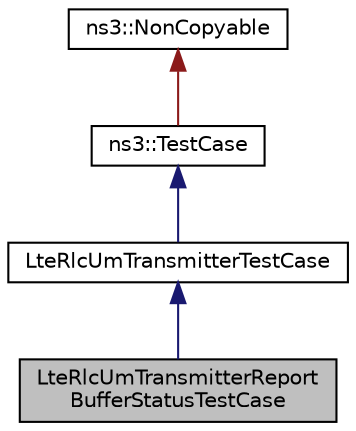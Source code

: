 digraph "LteRlcUmTransmitterReportBufferStatusTestCase"
{
 // LATEX_PDF_SIZE
  edge [fontname="Helvetica",fontsize="10",labelfontname="Helvetica",labelfontsize="10"];
  node [fontname="Helvetica",fontsize="10",shape=record];
  Node1 [label="LteRlcUmTransmitterReport\lBufferStatusTestCase",height=0.2,width=0.4,color="black", fillcolor="grey75", style="filled", fontcolor="black",tooltip="Test 4.1.1.4 Report Buffer Status (test primitive parameters)"];
  Node2 -> Node1 [dir="back",color="midnightblue",fontsize="10",style="solid",fontname="Helvetica"];
  Node2 [label="LteRlcUmTransmitterTestCase",height=0.2,width=0.4,color="black", fillcolor="white", style="filled",URL="$class_lte_rlc_um_transmitter_test_case.html",tooltip="Test case used by LteRlcUmTransmitterOneSduTestCase to create topology and to implement functionaliti..."];
  Node3 -> Node2 [dir="back",color="midnightblue",fontsize="10",style="solid",fontname="Helvetica"];
  Node3 [label="ns3::TestCase",height=0.2,width=0.4,color="black", fillcolor="white", style="filled",URL="$classns3_1_1_test_case.html",tooltip="encapsulates test code"];
  Node4 -> Node3 [dir="back",color="firebrick4",fontsize="10",style="solid",fontname="Helvetica"];
  Node4 [label="ns3::NonCopyable",height=0.2,width=0.4,color="black", fillcolor="white", style="filled",URL="$classns3_1_1_non_copyable.html",tooltip="A base class for (non-Singleton) objects which shouldn't be copied."];
}
